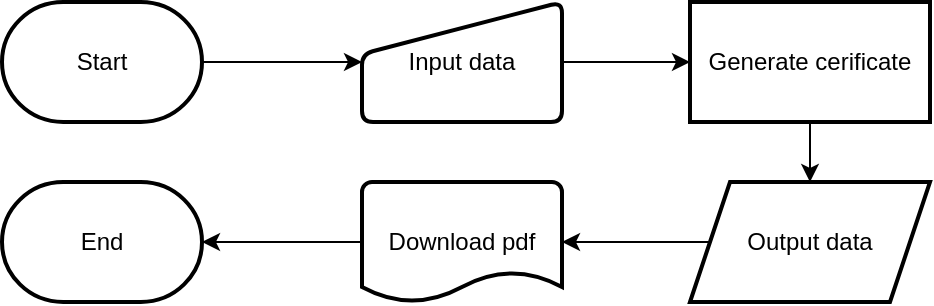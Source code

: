 <mxfile version="22.0.3" type="device">
  <diagram name="Page-1" id="XIq0DjgL_fK9M6yjmIrv">
    <mxGraphModel dx="1035" dy="616" grid="1" gridSize="10" guides="1" tooltips="1" connect="1" arrows="1" fold="1" page="1" pageScale="1" pageWidth="1169" pageHeight="827" math="0" shadow="0">
      <root>
        <mxCell id="0" />
        <mxCell id="1" parent="0" />
        <mxCell id="g-oCF5EBpyyjwJFUbqmZ-5" value="" style="edgeStyle=orthogonalEdgeStyle;rounded=0;orthogonalLoop=1;jettySize=auto;html=1;entryX=0;entryY=0.5;entryDx=0;entryDy=0;" edge="1" parent="1" source="g-oCF5EBpyyjwJFUbqmZ-1" target="g-oCF5EBpyyjwJFUbqmZ-12">
          <mxGeometry relative="1" as="geometry">
            <mxPoint x="534" y="180" as="targetPoint" />
          </mxGeometry>
        </mxCell>
        <mxCell id="g-oCF5EBpyyjwJFUbqmZ-1" value="Start" style="strokeWidth=2;html=1;shape=mxgraph.flowchart.terminator;whiteSpace=wrap;" vertex="1" parent="1">
          <mxGeometry x="20" y="20" width="100" height="60" as="geometry" />
        </mxCell>
        <mxCell id="g-oCF5EBpyyjwJFUbqmZ-9" value="" style="edgeStyle=orthogonalEdgeStyle;rounded=0;orthogonalLoop=1;jettySize=auto;html=1;" edge="1" parent="1" source="g-oCF5EBpyyjwJFUbqmZ-6" target="g-oCF5EBpyyjwJFUbqmZ-8">
          <mxGeometry relative="1" as="geometry" />
        </mxCell>
        <mxCell id="g-oCF5EBpyyjwJFUbqmZ-6" value="Generate cerificate" style="whiteSpace=wrap;html=1;strokeWidth=2;" vertex="1" parent="1">
          <mxGeometry x="364" y="20" width="120" height="60" as="geometry" />
        </mxCell>
        <mxCell id="g-oCF5EBpyyjwJFUbqmZ-11" value="" style="edgeStyle=orthogonalEdgeStyle;rounded=0;orthogonalLoop=1;jettySize=auto;html=1;" edge="1" parent="1" source="g-oCF5EBpyyjwJFUbqmZ-8" target="g-oCF5EBpyyjwJFUbqmZ-10">
          <mxGeometry relative="1" as="geometry" />
        </mxCell>
        <mxCell id="g-oCF5EBpyyjwJFUbqmZ-8" value="Output data" style="shape=parallelogram;perimeter=parallelogramPerimeter;whiteSpace=wrap;html=1;fixedSize=1;strokeWidth=2;" vertex="1" parent="1">
          <mxGeometry x="364" y="110" width="120" height="60" as="geometry" />
        </mxCell>
        <mxCell id="g-oCF5EBpyyjwJFUbqmZ-15" value="" style="edgeStyle=orthogonalEdgeStyle;rounded=0;orthogonalLoop=1;jettySize=auto;html=1;" edge="1" parent="1" source="g-oCF5EBpyyjwJFUbqmZ-10" target="g-oCF5EBpyyjwJFUbqmZ-14">
          <mxGeometry relative="1" as="geometry" />
        </mxCell>
        <mxCell id="g-oCF5EBpyyjwJFUbqmZ-10" value="Download pdf" style="strokeWidth=2;html=1;shape=mxgraph.flowchart.document2;whiteSpace=wrap;size=0.25;" vertex="1" parent="1">
          <mxGeometry x="200" y="110" width="100" height="60" as="geometry" />
        </mxCell>
        <mxCell id="g-oCF5EBpyyjwJFUbqmZ-13" value="" style="edgeStyle=orthogonalEdgeStyle;rounded=0;orthogonalLoop=1;jettySize=auto;html=1;" edge="1" parent="1" source="g-oCF5EBpyyjwJFUbqmZ-12" target="g-oCF5EBpyyjwJFUbqmZ-6">
          <mxGeometry relative="1" as="geometry" />
        </mxCell>
        <mxCell id="g-oCF5EBpyyjwJFUbqmZ-12" value="Input data" style="html=1;strokeWidth=2;shape=manualInput;whiteSpace=wrap;rounded=1;size=26;arcSize=11;" vertex="1" parent="1">
          <mxGeometry x="200" y="20" width="100" height="60" as="geometry" />
        </mxCell>
        <mxCell id="g-oCF5EBpyyjwJFUbqmZ-14" value="End" style="strokeWidth=2;html=1;shape=mxgraph.flowchart.terminator;whiteSpace=wrap;" vertex="1" parent="1">
          <mxGeometry x="20" y="110" width="100" height="60" as="geometry" />
        </mxCell>
      </root>
    </mxGraphModel>
  </diagram>
</mxfile>
